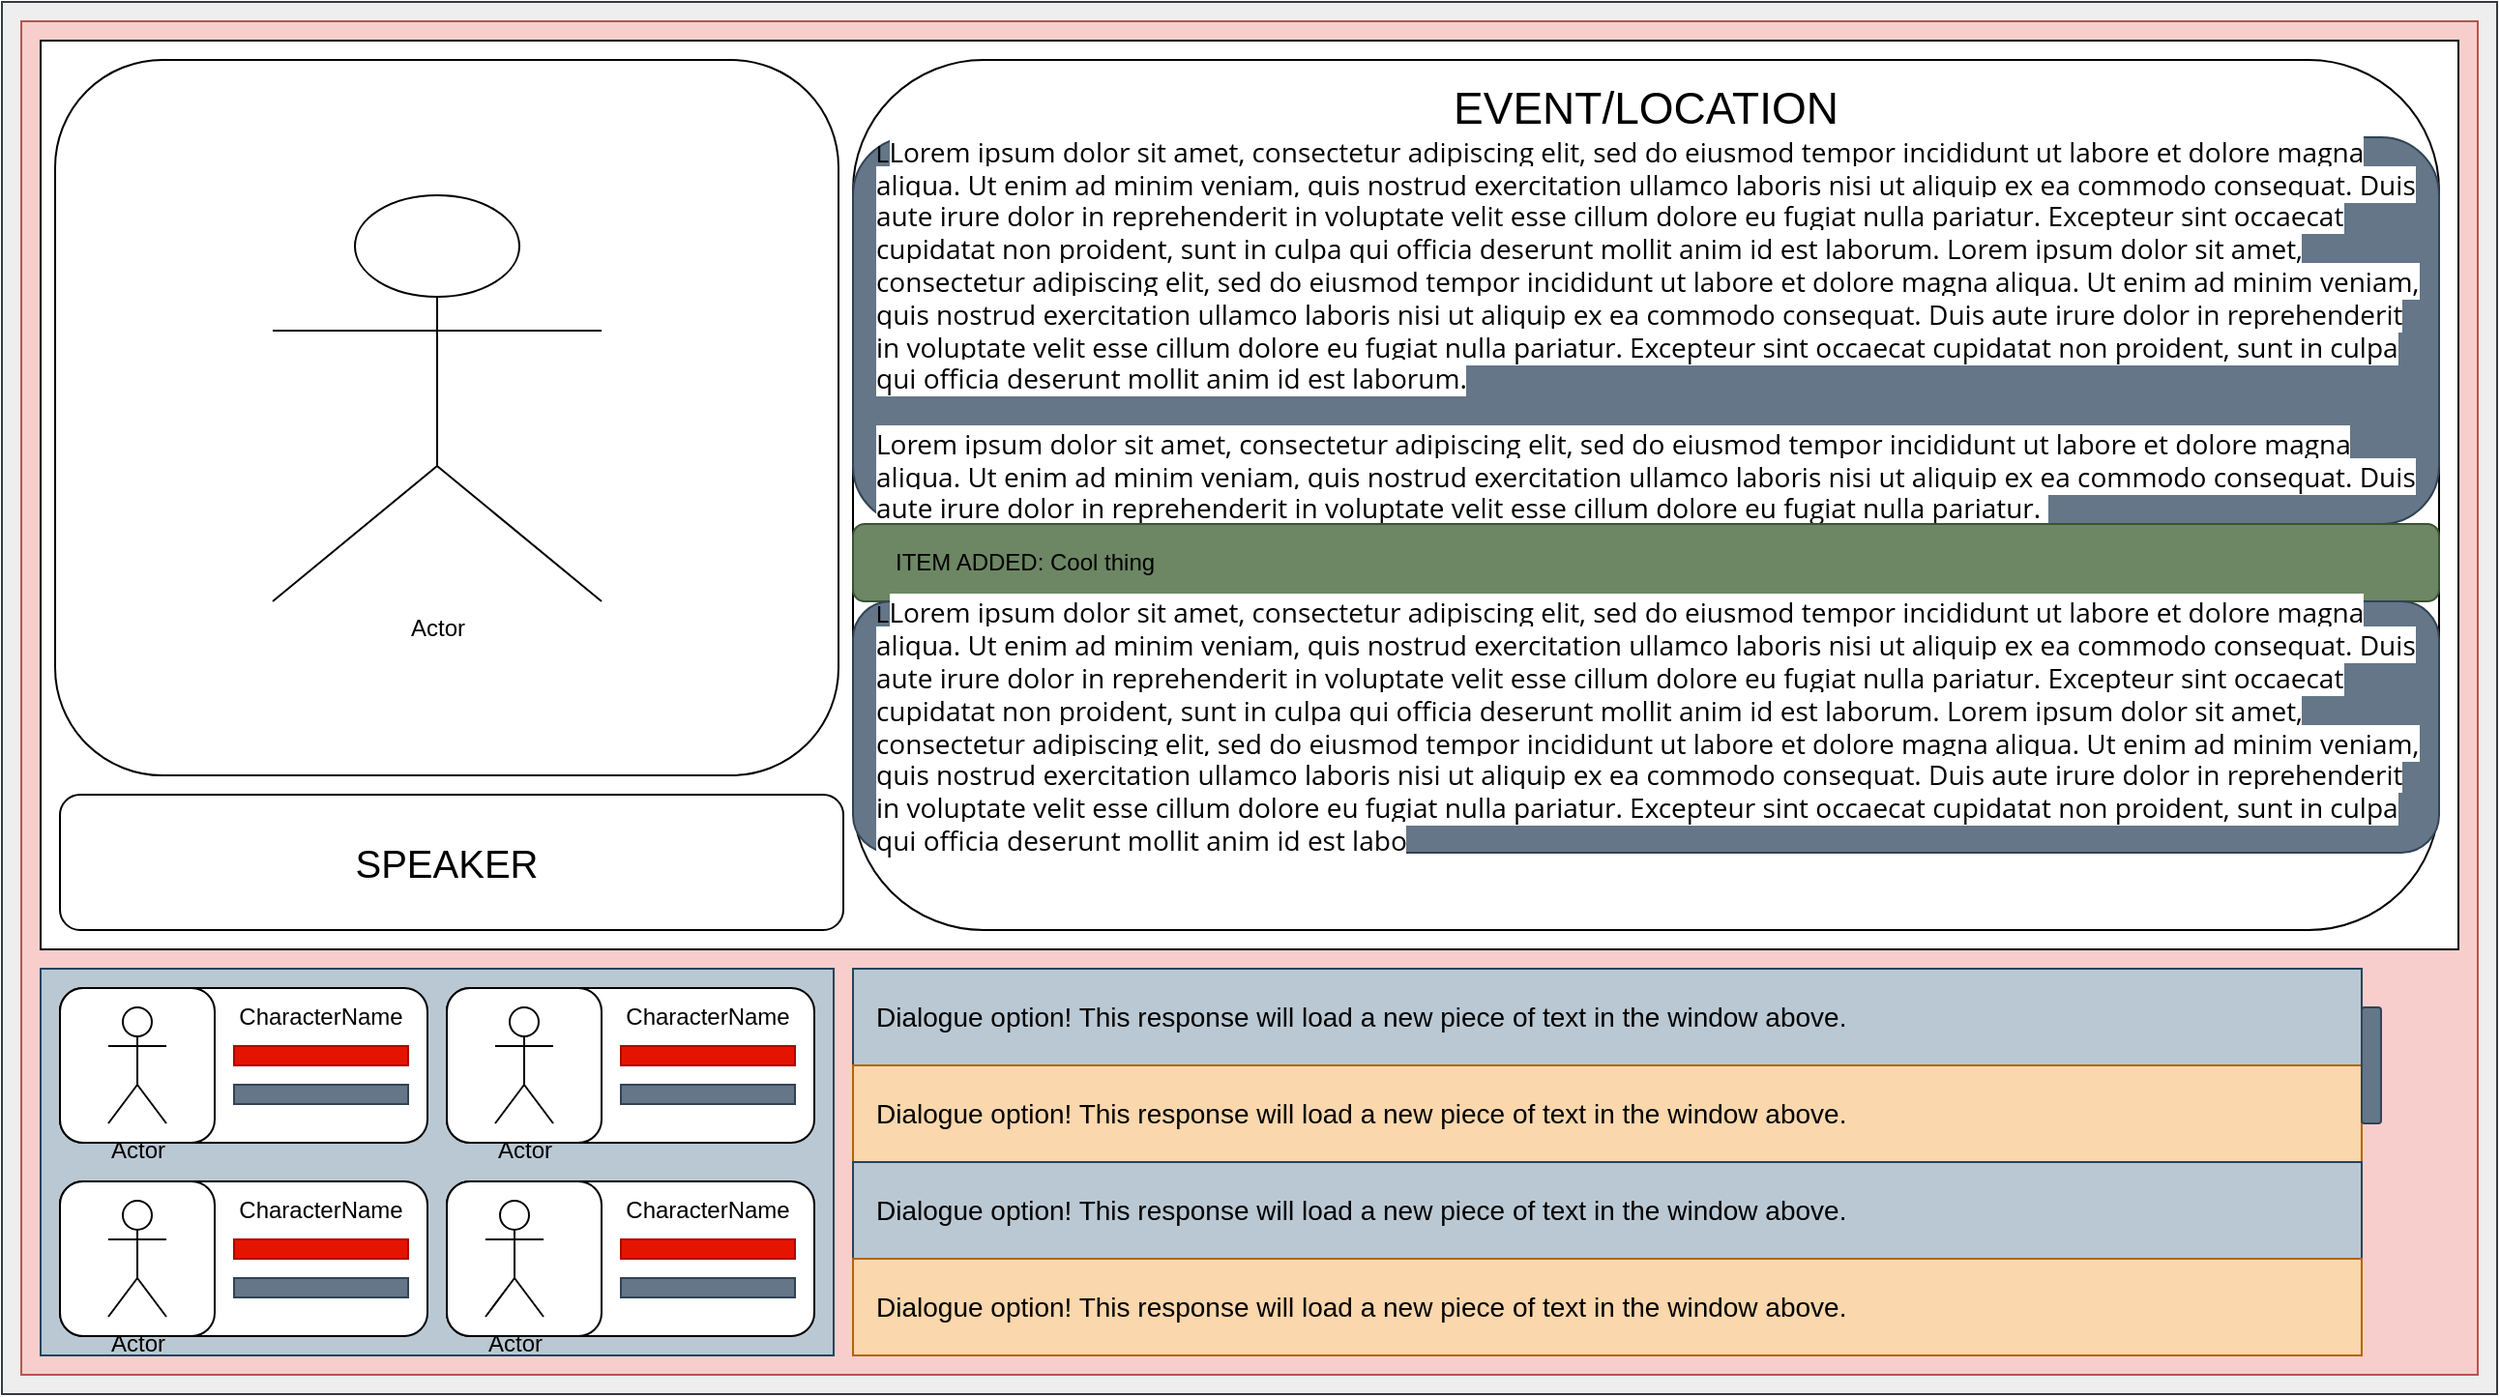 <mxfile version="13.7.5" type="device" pages="2"><diagram id="-HJQC4pjKJejXbdpEQWs" name="Dialogue"><mxGraphModel dx="2272" dy="762" grid="1" gridSize="10" guides="1" tooltips="1" connect="1" arrows="1" fold="1" page="1" pageScale="1" pageWidth="850" pageHeight="1100" math="0" shadow="0"><root><mxCell id="0"/><mxCell id="1" parent="0"/><mxCell id="MiI8MgliUCJXL-XyC6II-1" value="" style="rounded=0;whiteSpace=wrap;html=1;fillColor=#eeeeee;strokeColor=#36393d;" parent="1" vertex="1"><mxGeometry x="-450" y="40" width="1290" height="720" as="geometry"/></mxCell><mxCell id="MiI8MgliUCJXL-XyC6II-2" value="" style="rounded=0;whiteSpace=wrap;html=1;fillColor=#f8cecc;strokeColor=#b85450;" parent="1" vertex="1"><mxGeometry x="-440" y="50" width="1270" height="700" as="geometry"/></mxCell><mxCell id="MiI8MgliUCJXL-XyC6II-3" value="" style="rounded=0;whiteSpace=wrap;html=1;" parent="1" vertex="1"><mxGeometry x="-430" y="60" width="1250" height="470" as="geometry"/></mxCell><mxCell id="0Xpod9rAI3g6jwQXUx-N-4" value="" style="rounded=0;whiteSpace=wrap;html=1;fillColor=#bac8d3;strokeColor=#23445d;" parent="1" vertex="1"><mxGeometry x="-430" y="540" width="410" height="200" as="geometry"/></mxCell><mxCell id="0Xpod9rAI3g6jwQXUx-N-5" value="" style="rounded=1;whiteSpace=wrap;html=1;" parent="1" vertex="1"><mxGeometry x="-420" y="550" width="190" height="80" as="geometry"/></mxCell><mxCell id="0Xpod9rAI3g6jwQXUx-N-7" value="" style="rounded=1;whiteSpace=wrap;html=1;" parent="1" vertex="1"><mxGeometry x="-420" y="650" width="190" height="80" as="geometry"/></mxCell><mxCell id="0Xpod9rAI3g6jwQXUx-N-8" value="" style="rounded=1;whiteSpace=wrap;html=1;" parent="1" vertex="1"><mxGeometry x="-220" y="650" width="190" height="80" as="geometry"/></mxCell><mxCell id="0Xpod9rAI3g6jwQXUx-N-9" value="" style="rounded=1;whiteSpace=wrap;html=1;" parent="1" vertex="1"><mxGeometry x="-220" y="550" width="190" height="80" as="geometry"/></mxCell><mxCell id="0Xpod9rAI3g6jwQXUx-N-11" value="" style="rounded=0;whiteSpace=wrap;html=1;fillColor=#bac8d3;strokeColor=#23445d;" parent="1" vertex="1"><mxGeometry x="-10" y="540" width="780" height="50" as="geometry"/></mxCell><mxCell id="0Xpod9rAI3g6jwQXUx-N-12" value="" style="rounded=0;whiteSpace=wrap;html=1;fillColor=#fad7ac;strokeColor=#b46504;" parent="1" vertex="1"><mxGeometry x="-10" y="590" width="780" height="50" as="geometry"/></mxCell><mxCell id="0Xpod9rAI3g6jwQXUx-N-13" value="" style="rounded=0;whiteSpace=wrap;html=1;fillColor=#bac8d3;strokeColor=#23445d;" parent="1" vertex="1"><mxGeometry x="-10" y="640" width="780" height="50" as="geometry"/></mxCell><mxCell id="0Xpod9rAI3g6jwQXUx-N-14" value="" style="rounded=0;whiteSpace=wrap;html=1;fillColor=#fad7ac;strokeColor=#b46504;" parent="1" vertex="1"><mxGeometry x="-10" y="690" width="780" height="50" as="geometry"/></mxCell><mxCell id="0Xpod9rAI3g6jwQXUx-N-15" value="&lt;font style=&quot;font-size: 14px&quot;&gt;Dialogue option! This response will load a new piece of text in the window above.&lt;/font&gt;" style="text;html=1;strokeColor=none;fillColor=none;align=left;verticalAlign=middle;whiteSpace=wrap;rounded=0;" parent="1" vertex="1"><mxGeometry y="550" width="750" height="30" as="geometry"/></mxCell><mxCell id="0Xpod9rAI3g6jwQXUx-N-16" value="&lt;font style=&quot;font-size: 14px&quot;&gt;Dialogue option! This response will load a new piece of text in the window above.&lt;/font&gt;" style="text;html=1;strokeColor=none;fillColor=none;align=left;verticalAlign=middle;whiteSpace=wrap;rounded=0;" parent="1" vertex="1"><mxGeometry y="600" width="750" height="30" as="geometry"/></mxCell><mxCell id="0Xpod9rAI3g6jwQXUx-N-17" value="&lt;font style=&quot;font-size: 14px&quot;&gt;Dialogue option! This response will load a new piece of text in the window above.&lt;/font&gt;" style="text;html=1;strokeColor=none;fillColor=none;align=left;verticalAlign=middle;whiteSpace=wrap;rounded=0;" parent="1" vertex="1"><mxGeometry y="650" width="750" height="30" as="geometry"/></mxCell><mxCell id="0Xpod9rAI3g6jwQXUx-N-18" value="&lt;font style=&quot;font-size: 14px&quot;&gt;Dialogue option! This response will load a new piece of text in the window above.&lt;/font&gt;" style="text;html=1;strokeColor=none;fillColor=none;align=left;verticalAlign=middle;whiteSpace=wrap;rounded=0;" parent="1" vertex="1"><mxGeometry y="700" width="750" height="30" as="geometry"/></mxCell><mxCell id="0Xpod9rAI3g6jwQXUx-N-21" value="" style="rounded=1;whiteSpace=wrap;html=1;fillColor=#647687;strokeColor=#314354;fontColor=#ffffff;" parent="1" vertex="1"><mxGeometry x="770" y="560" width="10" height="60" as="geometry"/></mxCell><mxCell id="0Xpod9rAI3g6jwQXUx-N-22" value="" style="rounded=1;whiteSpace=wrap;html=1;glass=0;" parent="1" vertex="1"><mxGeometry x="-10" y="70" width="820" height="450" as="geometry"/></mxCell><mxCell id="0Xpod9rAI3g6jwQXUx-N-24" value="&lt;font style=&quot;font-size: 23px&quot;&gt;EVENT/LOCATION&lt;/font&gt;" style="text;html=1;strokeColor=none;fillColor=none;align=center;verticalAlign=middle;whiteSpace=wrap;rounded=0;glass=0;" parent="1" vertex="1"><mxGeometry x="240" y="80" width="320" height="30" as="geometry"/></mxCell><mxCell id="0Xpod9rAI3g6jwQXUx-N-26" value="" style="rounded=1;whiteSpace=wrap;html=1;glass=0;fillColor=#647687;strokeColor=#314354;fontColor=#ffffff;" parent="1" vertex="1"><mxGeometry x="-10" y="110" width="820" height="200" as="geometry"/></mxCell><mxCell id="0Xpod9rAI3g6jwQXUx-N-27" value="L&lt;span style=&quot;font-family: &amp;#34;open sans&amp;#34; , &amp;#34;arial&amp;#34; , sans-serif ; font-size: 14px ; text-align: justify ; background-color: rgb(255 , 255 , 255)&quot;&gt;Lorem ipsum dolor sit amet, consectetur adipiscing elit, sed do eiusmod tempor incididunt ut labore et dolore magna aliqua. Ut enim ad minim veniam, quis nostrud exercitation ullamco laboris nisi ut aliquip ex ea commodo consequat. Duis aute irure dolor in reprehenderit in voluptate velit esse cillum dolore eu fugiat nulla pariatur. Excepteur sint occaecat cupidatat non proident, sunt in culpa qui officia deserunt mollit anim id est laborum.&amp;nbsp;&lt;/span&gt;&lt;span style=&quot;font-family: &amp;#34;open sans&amp;#34; , &amp;#34;arial&amp;#34; , sans-serif ; font-size: 14px ; text-align: justify ; background-color: rgb(255 , 255 , 255)&quot;&gt;Lorem ipsum dolor sit amet, consectetur adipiscing elit, sed do eiusmod tempor incididunt ut labore et dolore magna aliqua. Ut enim ad minim veniam, quis nostrud exercitation ullamco laboris nisi ut aliquip ex ea commodo consequat. Duis aute irure dolor in reprehenderit in voluptate velit esse cillum dolore eu fugiat nulla pariatur. Excepteur sint occaecat cupidatat non proident, sunt in culpa qui officia deserunt mollit anim id est laborum.&lt;br&gt;&lt;br&gt;&lt;/span&gt;&lt;span style=&quot;font-family: &amp;#34;open sans&amp;#34; , &amp;#34;arial&amp;#34; , sans-serif ; font-size: 14px ; text-align: justify ; background-color: rgb(255 , 255 , 255)&quot;&gt;Lorem ipsum dolor sit amet, consectetur adipiscing elit, sed do eiusmod tempor incididunt ut labore et dolore magna aliqua. Ut enim ad minim veniam, quis nostrud exercitation ullamco laboris nisi ut aliquip ex ea commodo consequat. Duis aute irure dolor in reprehenderit in voluptate velit esse cillum dolore eu fugiat nulla pariatur.&amp;nbsp;&lt;/span&gt;&lt;span style=&quot;font-family: &amp;#34;open sans&amp;#34; , &amp;#34;arial&amp;#34; , sans-serif ; font-size: 14px ; text-align: justify ; background-color: rgb(255 , 255 , 255)&quot;&gt;&lt;br&gt;&lt;/span&gt;" style="text;html=1;strokeColor=none;fillColor=none;align=left;verticalAlign=middle;whiteSpace=wrap;rounded=0;glass=0;" parent="1" vertex="1"><mxGeometry y="120" width="800" height="180" as="geometry"/></mxCell><mxCell id="0Xpod9rAI3g6jwQXUx-N-28" value="" style="rounded=1;whiteSpace=wrap;html=1;glass=0;fillColor=#6d8764;strokeColor=#3A5431;fontColor=#ffffff;" parent="1" vertex="1"><mxGeometry x="-10" y="310" width="820" height="40" as="geometry"/></mxCell><mxCell id="0Xpod9rAI3g6jwQXUx-N-29" value="" style="rounded=1;whiteSpace=wrap;html=1;glass=0;fillColor=#647687;strokeColor=#314354;fontColor=#ffffff;" parent="1" vertex="1"><mxGeometry x="-10" y="350" width="820" height="130" as="geometry"/></mxCell><mxCell id="0Xpod9rAI3g6jwQXUx-N-30" value="L&lt;span style=&quot;font-family: &amp;#34;open sans&amp;#34; , &amp;#34;arial&amp;#34; , sans-serif ; font-size: 14px ; text-align: justify ; background-color: rgb(255 , 255 , 255)&quot;&gt;Lorem ipsum dolor sit amet, consectetur adipiscing elit, sed do eiusmod tempor incididunt ut labore et dolore magna aliqua. Ut enim ad minim veniam, quis nostrud exercitation ullamco laboris nisi ut aliquip ex ea commodo consequat. Duis aute irure dolor in reprehenderit in voluptate velit esse cillum dolore eu fugiat nulla pariatur. Excepteur sint occaecat cupidatat non proident, sunt in culpa qui officia deserunt mollit anim id est laborum.&amp;nbsp;&lt;/span&gt;&lt;span style=&quot;font-family: &amp;#34;open sans&amp;#34; , &amp;#34;arial&amp;#34; , sans-serif ; font-size: 14px ; text-align: justify ; background-color: rgb(255 , 255 , 255)&quot;&gt;Lorem ipsum dolor sit amet, consectetur adipiscing elit, sed do eiusmod tempor incididunt ut labore et dolore magna aliqua. Ut enim ad minim veniam, quis nostrud exercitation ullamco laboris nisi ut aliquip ex ea commodo consequat. Duis aute irure dolor in reprehenderit in voluptate velit esse cillum dolore eu fugiat nulla pariatur. Excepteur sint occaecat cupidatat non proident, sunt in culpa qui officia deserunt mollit anim id est labo&lt;/span&gt;&lt;span style=&quot;font-family: &amp;#34;open sans&amp;#34; , &amp;#34;arial&amp;#34; , sans-serif ; font-size: 14px ; text-align: justify ; background-color: rgb(255 , 255 , 255)&quot;&gt;&lt;br&gt;&lt;/span&gt;" style="text;html=1;strokeColor=none;fillColor=none;align=left;verticalAlign=middle;whiteSpace=wrap;rounded=0;glass=0;" parent="1" vertex="1"><mxGeometry y="325" width="800" height="180" as="geometry"/></mxCell><mxCell id="0Xpod9rAI3g6jwQXUx-N-31" value="ITEM ADDED: Cool thing" style="text;html=1;strokeColor=none;fillColor=none;align=left;verticalAlign=middle;whiteSpace=wrap;rounded=0;glass=0;" parent="1" vertex="1"><mxGeometry x="10" y="315" width="780" height="30" as="geometry"/></mxCell><mxCell id="0Xpod9rAI3g6jwQXUx-N-32" value="" style="rounded=1;whiteSpace=wrap;html=1;glass=0;" parent="1" vertex="1"><mxGeometry x="-422.5" y="70" width="405" height="370" as="geometry"/></mxCell><mxCell id="0Xpod9rAI3g6jwQXUx-N-33" value="" style="rounded=1;whiteSpace=wrap;html=1;glass=0;" parent="1" vertex="1"><mxGeometry x="-420" y="450" width="405" height="70" as="geometry"/></mxCell><mxCell id="0Xpod9rAI3g6jwQXUx-N-34" value="&lt;font style=&quot;font-size: 20px&quot;&gt;SPEAKER&lt;/font&gt;" style="text;html=1;strokeColor=none;fillColor=none;align=center;verticalAlign=middle;whiteSpace=wrap;rounded=0;glass=0;" parent="1" vertex="1"><mxGeometry x="-410" y="460" width="380" height="50" as="geometry"/></mxCell><mxCell id="0Xpod9rAI3g6jwQXUx-N-35" value="Actor" style="shape=umlActor;verticalLabelPosition=bottom;verticalAlign=top;html=1;outlineConnect=0;rounded=1;glass=0;" parent="1" vertex="1"><mxGeometry x="-310" y="140" width="170" height="210" as="geometry"/></mxCell><mxCell id="0Xpod9rAI3g6jwQXUx-N-36" value="" style="rounded=1;whiteSpace=wrap;html=1;glass=0;" parent="1" vertex="1"><mxGeometry x="-420" y="550" width="80" height="80" as="geometry"/></mxCell><mxCell id="0Xpod9rAI3g6jwQXUx-N-37" value="" style="rounded=1;whiteSpace=wrap;html=1;glass=0;" parent="1" vertex="1"><mxGeometry x="-220" y="550" width="80" height="80" as="geometry"/></mxCell><mxCell id="0Xpod9rAI3g6jwQXUx-N-38" value="" style="rounded=1;whiteSpace=wrap;html=1;glass=0;" parent="1" vertex="1"><mxGeometry x="-220" y="650" width="80" height="80" as="geometry"/></mxCell><mxCell id="0Xpod9rAI3g6jwQXUx-N-39" value="" style="rounded=1;whiteSpace=wrap;html=1;glass=0;" parent="1" vertex="1"><mxGeometry x="-420" y="650" width="80" height="80" as="geometry"/></mxCell><mxCell id="0Xpod9rAI3g6jwQXUx-N-40" value="" style="rounded=0;whiteSpace=wrap;html=1;glass=0;fillColor=#e51400;strokeColor=#B20000;fontColor=#ffffff;" parent="1" vertex="1"><mxGeometry x="-330" y="580" width="90" height="10" as="geometry"/></mxCell><mxCell id="0Xpod9rAI3g6jwQXUx-N-41" value="" style="rounded=0;whiteSpace=wrap;html=1;glass=0;fillColor=#e51400;strokeColor=#B20000;fontColor=#ffffff;" parent="1" vertex="1"><mxGeometry x="-130" y="580" width="90" height="10" as="geometry"/></mxCell><mxCell id="0Xpod9rAI3g6jwQXUx-N-42" value="" style="rounded=0;whiteSpace=wrap;html=1;glass=0;fillColor=#e51400;strokeColor=#B20000;fontColor=#ffffff;" parent="1" vertex="1"><mxGeometry x="-130" y="680" width="90" height="10" as="geometry"/></mxCell><mxCell id="0Xpod9rAI3g6jwQXUx-N-43" value="" style="rounded=0;whiteSpace=wrap;html=1;glass=0;fillColor=#e51400;strokeColor=#B20000;fontColor=#ffffff;" parent="1" vertex="1"><mxGeometry x="-330" y="680" width="90" height="10" as="geometry"/></mxCell><mxCell id="0Xpod9rAI3g6jwQXUx-N-44" value="" style="rounded=0;whiteSpace=wrap;html=1;glass=0;fillColor=#647687;strokeColor=#314354;fontColor=#ffffff;" parent="1" vertex="1"><mxGeometry x="-330" y="700" width="90" height="10" as="geometry"/></mxCell><mxCell id="0Xpod9rAI3g6jwQXUx-N-45" value="" style="rounded=0;whiteSpace=wrap;html=1;glass=0;fillColor=#647687;strokeColor=#314354;fontColor=#ffffff;" parent="1" vertex="1"><mxGeometry x="-330" y="600" width="90" height="10" as="geometry"/></mxCell><mxCell id="0Xpod9rAI3g6jwQXUx-N-46" value="" style="rounded=0;whiteSpace=wrap;html=1;glass=0;fillColor=#647687;strokeColor=#314354;fontColor=#ffffff;" parent="1" vertex="1"><mxGeometry x="-130" y="600" width="90" height="10" as="geometry"/></mxCell><mxCell id="0Xpod9rAI3g6jwQXUx-N-47" value="" style="rounded=0;whiteSpace=wrap;html=1;glass=0;fillColor=#647687;strokeColor=#314354;fontColor=#ffffff;" parent="1" vertex="1"><mxGeometry x="-130" y="700" width="90" height="10" as="geometry"/></mxCell><mxCell id="0Xpod9rAI3g6jwQXUx-N-48" value="Actor" style="shape=umlActor;verticalLabelPosition=bottom;verticalAlign=top;html=1;outlineConnect=0;rounded=1;glass=0;" parent="1" vertex="1"><mxGeometry x="-395" y="560" width="30" height="60" as="geometry"/></mxCell><mxCell id="0Xpod9rAI3g6jwQXUx-N-49" value="Actor" style="shape=umlActor;verticalLabelPosition=bottom;verticalAlign=top;html=1;outlineConnect=0;rounded=1;glass=0;" parent="1" vertex="1"><mxGeometry x="-195" y="560" width="30" height="60" as="geometry"/></mxCell><mxCell id="0Xpod9rAI3g6jwQXUx-N-50" value="Actor" style="shape=umlActor;verticalLabelPosition=bottom;verticalAlign=top;html=1;outlineConnect=0;rounded=1;glass=0;" parent="1" vertex="1"><mxGeometry x="-200" y="660" width="30" height="60" as="geometry"/></mxCell><mxCell id="0Xpod9rAI3g6jwQXUx-N-51" value="Actor" style="shape=umlActor;verticalLabelPosition=bottom;verticalAlign=top;html=1;outlineConnect=0;rounded=1;glass=0;" parent="1" vertex="1"><mxGeometry x="-395" y="660" width="30" height="60" as="geometry"/></mxCell><mxCell id="0Xpod9rAI3g6jwQXUx-N-52" value="CharacterName" style="text;html=1;strokeColor=none;fillColor=none;align=center;verticalAlign=middle;whiteSpace=wrap;rounded=0;glass=0;" parent="1" vertex="1"><mxGeometry x="-305" y="555" width="40" height="20" as="geometry"/></mxCell><mxCell id="0Xpod9rAI3g6jwQXUx-N-53" value="CharacterName" style="text;html=1;strokeColor=none;fillColor=none;align=center;verticalAlign=middle;whiteSpace=wrap;rounded=0;glass=0;" parent="1" vertex="1"><mxGeometry x="-105" y="555" width="40" height="20" as="geometry"/></mxCell><mxCell id="0Xpod9rAI3g6jwQXUx-N-54" value="CharacterName" style="text;html=1;strokeColor=none;fillColor=none;align=center;verticalAlign=middle;whiteSpace=wrap;rounded=0;glass=0;" parent="1" vertex="1"><mxGeometry x="-105" y="655" width="40" height="20" as="geometry"/></mxCell><mxCell id="0Xpod9rAI3g6jwQXUx-N-55" value="CharacterName" style="text;html=1;strokeColor=none;fillColor=none;align=center;verticalAlign=middle;whiteSpace=wrap;rounded=0;glass=0;" parent="1" vertex="1"><mxGeometry x="-305" y="655" width="40" height="20" as="geometry"/></mxCell></root></mxGraphModel></diagram><diagram name="Encounters" id="F-0R-7_uJqwyMuCqvtVz"><mxGraphModel dx="2523" dy="896" grid="1" gridSize="10" guides="1" tooltips="1" connect="1" arrows="1" fold="1" page="1" pageScale="1" pageWidth="850" pageHeight="1100" math="0" shadow="0"><root><mxCell id="-_jjdZI5aHf7arzZkGRW-0"/><mxCell id="-_jjdZI5aHf7arzZkGRW-1" parent="-_jjdZI5aHf7arzZkGRW-0"/><mxCell id="-_jjdZI5aHf7arzZkGRW-2" value="" style="rounded=0;whiteSpace=wrap;html=1;fillColor=#eeeeee;strokeColor=#36393d;" vertex="1" parent="-_jjdZI5aHf7arzZkGRW-1"><mxGeometry x="-450" y="40" width="1290" height="720" as="geometry"/></mxCell><mxCell id="-_jjdZI5aHf7arzZkGRW-3" value="" style="rounded=0;whiteSpace=wrap;html=1;fillColor=#f8cecc;strokeColor=#b85450;" vertex="1" parent="-_jjdZI5aHf7arzZkGRW-1"><mxGeometry x="-440" y="50" width="1270" height="700" as="geometry"/></mxCell><mxCell id="-_jjdZI5aHf7arzZkGRW-4" value="" style="rounded=0;whiteSpace=wrap;html=1;" vertex="1" parent="-_jjdZI5aHf7arzZkGRW-1"><mxGeometry x="-430" y="60" width="1250" height="470" as="geometry"/></mxCell><mxCell id="-_jjdZI5aHf7arzZkGRW-5" value="" style="rounded=0;whiteSpace=wrap;html=1;fillColor=#bac8d3;strokeColor=#23445d;" vertex="1" parent="-_jjdZI5aHf7arzZkGRW-1"><mxGeometry x="-430" y="540" width="410" height="200" as="geometry"/></mxCell><mxCell id="-_jjdZI5aHf7arzZkGRW-6" value="" style="rounded=1;whiteSpace=wrap;html=1;" vertex="1" parent="-_jjdZI5aHf7arzZkGRW-1"><mxGeometry x="-420" y="550" width="190" height="80" as="geometry"/></mxCell><mxCell id="-_jjdZI5aHf7arzZkGRW-7" value="" style="rounded=1;whiteSpace=wrap;html=1;" vertex="1" parent="-_jjdZI5aHf7arzZkGRW-1"><mxGeometry x="-420" y="650" width="190" height="80" as="geometry"/></mxCell><mxCell id="-_jjdZI5aHf7arzZkGRW-8" value="" style="rounded=1;whiteSpace=wrap;html=1;" vertex="1" parent="-_jjdZI5aHf7arzZkGRW-1"><mxGeometry x="-220" y="650" width="190" height="80" as="geometry"/></mxCell><mxCell id="-_jjdZI5aHf7arzZkGRW-9" value="" style="rounded=1;whiteSpace=wrap;html=1;" vertex="1" parent="-_jjdZI5aHf7arzZkGRW-1"><mxGeometry x="-220" y="550" width="190" height="80" as="geometry"/></mxCell><mxCell id="-_jjdZI5aHf7arzZkGRW-10" value="" style="rounded=0;whiteSpace=wrap;html=1;fillColor=#bac8d3;strokeColor=#23445d;" vertex="1" parent="-_jjdZI5aHf7arzZkGRW-1"><mxGeometry x="-10" y="540" width="410" height="50" as="geometry"/></mxCell><mxCell id="-_jjdZI5aHf7arzZkGRW-11" value="" style="rounded=0;whiteSpace=wrap;html=1;fillColor=#fad7ac;strokeColor=#b46504;" vertex="1" parent="-_jjdZI5aHf7arzZkGRW-1"><mxGeometry x="-10" y="590" width="410" height="50" as="geometry"/></mxCell><mxCell id="-_jjdZI5aHf7arzZkGRW-12" value="" style="rounded=0;whiteSpace=wrap;html=1;fillColor=#bac8d3;strokeColor=#23445d;" vertex="1" parent="-_jjdZI5aHf7arzZkGRW-1"><mxGeometry x="-10" y="640" width="410" height="50" as="geometry"/></mxCell><mxCell id="-_jjdZI5aHf7arzZkGRW-13" value="" style="rounded=0;whiteSpace=wrap;html=1;fillColor=#fad7ac;strokeColor=#b46504;" vertex="1" parent="-_jjdZI5aHf7arzZkGRW-1"><mxGeometry x="-10" y="690" width="410" height="50" as="geometry"/></mxCell><mxCell id="-_jjdZI5aHf7arzZkGRW-19" value="" style="rounded=1;whiteSpace=wrap;html=1;glass=0;" vertex="1" parent="-_jjdZI5aHf7arzZkGRW-1"><mxGeometry x="-420" y="70" width="1230" height="450" as="geometry"/></mxCell><mxCell id="-_jjdZI5aHf7arzZkGRW-20" value="&lt;font style=&quot;font-size: 23px&quot;&gt;EVENT/LOCATION&lt;/font&gt;" style="text;html=1;strokeColor=none;fillColor=none;align=center;verticalAlign=middle;whiteSpace=wrap;rounded=0;glass=0;" vertex="1" parent="-_jjdZI5aHf7arzZkGRW-1"><mxGeometry x="30" y="80" width="320" height="30" as="geometry"/></mxCell><mxCell id="-_jjdZI5aHf7arzZkGRW-31" value="" style="rounded=1;whiteSpace=wrap;html=1;glass=0;" vertex="1" parent="-_jjdZI5aHf7arzZkGRW-1"><mxGeometry x="-420" y="550" width="80" height="80" as="geometry"/></mxCell><mxCell id="-_jjdZI5aHf7arzZkGRW-32" value="" style="rounded=1;whiteSpace=wrap;html=1;glass=0;" vertex="1" parent="-_jjdZI5aHf7arzZkGRW-1"><mxGeometry x="-220" y="550" width="80" height="80" as="geometry"/></mxCell><mxCell id="-_jjdZI5aHf7arzZkGRW-33" value="" style="rounded=1;whiteSpace=wrap;html=1;glass=0;" vertex="1" parent="-_jjdZI5aHf7arzZkGRW-1"><mxGeometry x="-220" y="650" width="80" height="80" as="geometry"/></mxCell><mxCell id="-_jjdZI5aHf7arzZkGRW-34" value="" style="rounded=1;whiteSpace=wrap;html=1;glass=0;" vertex="1" parent="-_jjdZI5aHf7arzZkGRW-1"><mxGeometry x="-420" y="650" width="80" height="80" as="geometry"/></mxCell><mxCell id="-_jjdZI5aHf7arzZkGRW-35" value="" style="rounded=0;whiteSpace=wrap;html=1;glass=0;fillColor=#e51400;strokeColor=#B20000;fontColor=#ffffff;" vertex="1" parent="-_jjdZI5aHf7arzZkGRW-1"><mxGeometry x="-330" y="580" width="90" height="10" as="geometry"/></mxCell><mxCell id="-_jjdZI5aHf7arzZkGRW-36" value="" style="rounded=0;whiteSpace=wrap;html=1;glass=0;fillColor=#e51400;strokeColor=#B20000;fontColor=#ffffff;" vertex="1" parent="-_jjdZI5aHf7arzZkGRW-1"><mxGeometry x="-130" y="580" width="90" height="10" as="geometry"/></mxCell><mxCell id="-_jjdZI5aHf7arzZkGRW-37" value="" style="rounded=0;whiteSpace=wrap;html=1;glass=0;fillColor=#e51400;strokeColor=#B20000;fontColor=#ffffff;" vertex="1" parent="-_jjdZI5aHf7arzZkGRW-1"><mxGeometry x="-130" y="680" width="90" height="10" as="geometry"/></mxCell><mxCell id="-_jjdZI5aHf7arzZkGRW-38" value="" style="rounded=0;whiteSpace=wrap;html=1;glass=0;fillColor=#e51400;strokeColor=#B20000;fontColor=#ffffff;" vertex="1" parent="-_jjdZI5aHf7arzZkGRW-1"><mxGeometry x="-330" y="680" width="90" height="10" as="geometry"/></mxCell><mxCell id="-_jjdZI5aHf7arzZkGRW-39" value="" style="rounded=0;whiteSpace=wrap;html=1;glass=0;fillColor=#647687;strokeColor=#314354;fontColor=#ffffff;" vertex="1" parent="-_jjdZI5aHf7arzZkGRW-1"><mxGeometry x="-330" y="700" width="90" height="10" as="geometry"/></mxCell><mxCell id="-_jjdZI5aHf7arzZkGRW-40" value="" style="rounded=0;whiteSpace=wrap;html=1;glass=0;fillColor=#647687;strokeColor=#314354;fontColor=#ffffff;" vertex="1" parent="-_jjdZI5aHf7arzZkGRW-1"><mxGeometry x="-330" y="600" width="90" height="10" as="geometry"/></mxCell><mxCell id="-_jjdZI5aHf7arzZkGRW-41" value="" style="rounded=0;whiteSpace=wrap;html=1;glass=0;fillColor=#647687;strokeColor=#314354;fontColor=#ffffff;" vertex="1" parent="-_jjdZI5aHf7arzZkGRW-1"><mxGeometry x="-130" y="600" width="90" height="10" as="geometry"/></mxCell><mxCell id="-_jjdZI5aHf7arzZkGRW-42" value="" style="rounded=0;whiteSpace=wrap;html=1;glass=0;fillColor=#647687;strokeColor=#314354;fontColor=#ffffff;" vertex="1" parent="-_jjdZI5aHf7arzZkGRW-1"><mxGeometry x="-130" y="700" width="90" height="10" as="geometry"/></mxCell><mxCell id="-_jjdZI5aHf7arzZkGRW-43" value="Actor" style="shape=umlActor;verticalLabelPosition=bottom;verticalAlign=top;html=1;outlineConnect=0;rounded=1;glass=0;fillColor=#d5e8d4;strokeColor=#82b366;" vertex="1" parent="-_jjdZI5aHf7arzZkGRW-1"><mxGeometry x="-395" y="560" width="30" height="60" as="geometry"/></mxCell><mxCell id="-_jjdZI5aHf7arzZkGRW-44" value="Actor" style="shape=umlActor;verticalLabelPosition=bottom;verticalAlign=top;html=1;outlineConnect=0;rounded=1;glass=0;fillColor=#e1d5e7;strokeColor=#9673a6;" vertex="1" parent="-_jjdZI5aHf7arzZkGRW-1"><mxGeometry x="-195" y="560" width="30" height="60" as="geometry"/></mxCell><mxCell id="-_jjdZI5aHf7arzZkGRW-45" value="Actor" style="shape=umlActor;verticalLabelPosition=bottom;verticalAlign=top;html=1;outlineConnect=0;rounded=1;glass=0;fillColor=#ffe6cc;strokeColor=#d79b00;" vertex="1" parent="-_jjdZI5aHf7arzZkGRW-1"><mxGeometry x="-200" y="660" width="30" height="60" as="geometry"/></mxCell><mxCell id="-_jjdZI5aHf7arzZkGRW-46" value="Actor" style="shape=umlActor;verticalLabelPosition=bottom;verticalAlign=top;html=1;outlineConnect=0;rounded=1;glass=0;fillColor=#dae8fc;strokeColor=#6c8ebf;" vertex="1" parent="-_jjdZI5aHf7arzZkGRW-1"><mxGeometry x="-395" y="660" width="30" height="60" as="geometry"/></mxCell><mxCell id="-_jjdZI5aHf7arzZkGRW-47" value="Character01" style="text;html=1;strokeColor=none;fillColor=none;align=center;verticalAlign=middle;whiteSpace=wrap;rounded=0;glass=0;" vertex="1" parent="-_jjdZI5aHf7arzZkGRW-1"><mxGeometry x="-305" y="555" width="40" height="20" as="geometry"/></mxCell><mxCell id="-_jjdZI5aHf7arzZkGRW-48" value="Character02" style="text;html=1;strokeColor=none;fillColor=none;align=center;verticalAlign=middle;whiteSpace=wrap;rounded=0;glass=0;" vertex="1" parent="-_jjdZI5aHf7arzZkGRW-1"><mxGeometry x="-105" y="555" width="40" height="20" as="geometry"/></mxCell><mxCell id="-_jjdZI5aHf7arzZkGRW-49" value="Character04" style="text;html=1;strokeColor=none;fillColor=none;align=center;verticalAlign=middle;whiteSpace=wrap;rounded=0;glass=0;" vertex="1" parent="-_jjdZI5aHf7arzZkGRW-1"><mxGeometry x="-105" y="655" width="40" height="20" as="geometry"/></mxCell><mxCell id="-_jjdZI5aHf7arzZkGRW-50" value="Character03" style="text;html=1;strokeColor=none;fillColor=none;align=center;verticalAlign=middle;whiteSpace=wrap;rounded=0;glass=0;" vertex="1" parent="-_jjdZI5aHf7arzZkGRW-1"><mxGeometry x="-305" y="655" width="40" height="20" as="geometry"/></mxCell><mxCell id="17JEsIJefoyr4OQzRhNJ-4" value="" style="rounded=0;whiteSpace=wrap;html=1;fillColor=#bac8d3;strokeColor=#23445d;" vertex="1" parent="-_jjdZI5aHf7arzZkGRW-1"><mxGeometry x="410" y="540" width="410" height="200" as="geometry"/></mxCell><mxCell id="17JEsIJefoyr4OQzRhNJ-5" value="&lt;font style=&quot;font-size: 14px&quot;&gt;ACTION/SPELL&lt;/font&gt;" style="text;html=1;strokeColor=none;fillColor=none;align=center;verticalAlign=middle;whiteSpace=wrap;rounded=0;" vertex="1" parent="-_jjdZI5aHf7arzZkGRW-1"><mxGeometry x="-10" y="550" width="410" height="30" as="geometry"/></mxCell><mxCell id="17JEsIJefoyr4OQzRhNJ-6" value="&lt;font style=&quot;font-size: 14px&quot;&gt;ACTION/SPELL&lt;/font&gt;" style="text;html=1;strokeColor=none;fillColor=none;align=center;verticalAlign=middle;whiteSpace=wrap;rounded=0;" vertex="1" parent="-_jjdZI5aHf7arzZkGRW-1"><mxGeometry x="-10" y="600" width="410" height="30" as="geometry"/></mxCell><mxCell id="17JEsIJefoyr4OQzRhNJ-7" value="&lt;font style=&quot;font-size: 14px&quot;&gt;ACTION/SPELL&lt;/font&gt;" style="text;html=1;strokeColor=none;fillColor=none;align=center;verticalAlign=middle;whiteSpace=wrap;rounded=0;" vertex="1" parent="-_jjdZI5aHf7arzZkGRW-1"><mxGeometry x="-15" y="650" width="410" height="30" as="geometry"/></mxCell><mxCell id="17JEsIJefoyr4OQzRhNJ-8" value="&lt;font style=&quot;font-size: 14px&quot;&gt;ACTION/SPELL&lt;/font&gt;" style="text;html=1;strokeColor=none;fillColor=none;align=center;verticalAlign=middle;whiteSpace=wrap;rounded=0;" vertex="1" parent="-_jjdZI5aHf7arzZkGRW-1"><mxGeometry x="-10" y="700" width="410" height="30" as="geometry"/></mxCell><mxCell id="17JEsIJefoyr4OQzRhNJ-9" value="" style="rounded=1;whiteSpace=wrap;html=1;" vertex="1" parent="-_jjdZI5aHf7arzZkGRW-1"><mxGeometry x="420" y="545" width="190" height="80" as="geometry"/></mxCell><mxCell id="PO4RhBk6Nbm7OL0vGQZ5-0" value="Character01" style="shape=umlActor;verticalLabelPosition=bottom;verticalAlign=top;html=1;outlineConnect=0;rounded=1;glass=0;fillColor=#d5e8d4;strokeColor=#82b366;" vertex="1" parent="-_jjdZI5aHf7arzZkGRW-1"><mxGeometry x="-280" y="200" width="50" height="100" as="geometry"/></mxCell><mxCell id="PO4RhBk6Nbm7OL0vGQZ5-1" value="Character02" style="shape=umlActor;verticalLabelPosition=bottom;verticalAlign=top;html=1;outlineConnect=0;rounded=1;glass=0;fillColor=#e1d5e7;strokeColor=#9673a6;" vertex="1" parent="-_jjdZI5aHf7arzZkGRW-1"><mxGeometry x="-180" y="350" width="50" height="100" as="geometry"/></mxCell><mxCell id="PO4RhBk6Nbm7OL0vGQZ5-2" value="Character03" style="shape=umlActor;verticalLabelPosition=bottom;verticalAlign=top;html=1;outlineConnect=0;rounded=1;glass=0;fillColor=#dae8fc;strokeColor=#6c8ebf;" vertex="1" parent="-_jjdZI5aHf7arzZkGRW-1"><mxGeometry x="-190" y="90" width="50" height="100" as="geometry"/></mxCell><mxCell id="PO4RhBk6Nbm7OL0vGQZ5-3" value="Character04" style="shape=umlActor;verticalLabelPosition=bottom;verticalAlign=top;html=1;outlineConnect=0;rounded=1;glass=0;fillColor=#ffe6cc;strokeColor=#d79b00;" vertex="1" parent="-_jjdZI5aHf7arzZkGRW-1"><mxGeometry x="-340" y="340" width="50" height="100" as="geometry"/></mxCell><mxCell id="PO4RhBk6Nbm7OL0vGQZ5-5" value="" style="rounded=0;whiteSpace=wrap;html=1;glass=0;fillColor=#e51400;strokeColor=#B20000;fontColor=#ffffff;" vertex="1" parent="-_jjdZI5aHf7arzZkGRW-1"><mxGeometry x="430" y="580" width="90" height="10" as="geometry"/></mxCell><mxCell id="PO4RhBk6Nbm7OL0vGQZ5-6" value="" style="rounded=0;whiteSpace=wrap;html=1;glass=0;fillColor=#647687;strokeColor=#314354;fontColor=#ffffff;" vertex="1" parent="-_jjdZI5aHf7arzZkGRW-1"><mxGeometry x="430" y="600" width="90" height="10" as="geometry"/></mxCell><mxCell id="PO4RhBk6Nbm7OL0vGQZ5-7" value="Monster01" style="text;html=1;strokeColor=none;fillColor=none;align=center;verticalAlign=middle;whiteSpace=wrap;rounded=0;glass=0;" vertex="1" parent="-_jjdZI5aHf7arzZkGRW-1"><mxGeometry x="450" y="555" width="40" height="20" as="geometry"/></mxCell><mxCell id="PO4RhBk6Nbm7OL0vGQZ5-8" value="" style="rounded=1;whiteSpace=wrap;html=1;glass=0;" vertex="1" parent="-_jjdZI5aHf7arzZkGRW-1"><mxGeometry x="530" y="545" width="80" height="80" as="geometry"/></mxCell><mxCell id="PO4RhBk6Nbm7OL0vGQZ5-9" value="" style="ellipse;whiteSpace=wrap;html=1;fillColor=#e51400;strokeColor=#B20000;fontColor=#ffffff;" vertex="1" parent="-_jjdZI5aHf7arzZkGRW-1"><mxGeometry x="545" y="560" width="50" height="50" as="geometry"/></mxCell><mxCell id="PO4RhBk6Nbm7OL0vGQZ5-10" value="" style="rounded=1;whiteSpace=wrap;html=1;" vertex="1" parent="-_jjdZI5aHf7arzZkGRW-1"><mxGeometry x="620" y="545" width="190" height="80" as="geometry"/></mxCell><mxCell id="PO4RhBk6Nbm7OL0vGQZ5-11" value="" style="rounded=1;whiteSpace=wrap;html=1;glass=0;" vertex="1" parent="-_jjdZI5aHf7arzZkGRW-1"><mxGeometry x="730" y="545" width="80" height="80" as="geometry"/></mxCell><mxCell id="PO4RhBk6Nbm7OL0vGQZ5-12" value="" style="rounded=0;whiteSpace=wrap;html=1;glass=0;fillColor=#e51400;strokeColor=#B20000;fontColor=#ffffff;" vertex="1" parent="-_jjdZI5aHf7arzZkGRW-1"><mxGeometry x="630" y="580" width="90" height="10" as="geometry"/></mxCell><mxCell id="PO4RhBk6Nbm7OL0vGQZ5-13" value="" style="rounded=0;whiteSpace=wrap;html=1;glass=0;fillColor=#647687;strokeColor=#314354;fontColor=#ffffff;" vertex="1" parent="-_jjdZI5aHf7arzZkGRW-1"><mxGeometry x="630" y="600" width="90" height="10" as="geometry"/></mxCell><mxCell id="PO4RhBk6Nbm7OL0vGQZ5-14" value="Monster02" style="text;html=1;strokeColor=none;fillColor=none;align=center;verticalAlign=middle;whiteSpace=wrap;rounded=0;glass=0;" vertex="1" parent="-_jjdZI5aHf7arzZkGRW-1"><mxGeometry x="660" y="555" width="40" height="20" as="geometry"/></mxCell><mxCell id="PO4RhBk6Nbm7OL0vGQZ5-15" value="" style="rhombus;whiteSpace=wrap;html=1;fillColor=#e51400;strokeColor=#B20000;fontColor=#ffffff;" vertex="1" parent="-_jjdZI5aHf7arzZkGRW-1"><mxGeometry x="737.5" y="552.5" width="65" height="65" as="geometry"/></mxCell><mxCell id="PO4RhBk6Nbm7OL0vGQZ5-16" value="" style="rhombus;whiteSpace=wrap;html=1;fillColor=#e51400;strokeColor=#B20000;fontColor=#ffffff;" vertex="1" parent="-_jjdZI5aHf7arzZkGRW-1"><mxGeometry x="390" y="150" width="140" height="140" as="geometry"/></mxCell><mxCell id="PO4RhBk6Nbm7OL0vGQZ5-17" value="" style="ellipse;whiteSpace=wrap;html=1;fillColor=#e51400;strokeColor=#B20000;fontColor=#ffffff;" vertex="1" parent="-_jjdZI5aHf7arzZkGRW-1"><mxGeometry x="490" y="345" width="110" height="110" as="geometry"/></mxCell><mxCell id="PO4RhBk6Nbm7OL0vGQZ5-18" value="Monster01" style="text;html=1;strokeColor=none;fillColor=none;align=center;verticalAlign=middle;whiteSpace=wrap;rounded=0;glass=0;" vertex="1" parent="-_jjdZI5aHf7arzZkGRW-1"><mxGeometry x="525" y="455" width="40" height="20" as="geometry"/></mxCell><mxCell id="PO4RhBk6Nbm7OL0vGQZ5-19" value="Monster02" style="text;html=1;strokeColor=none;fillColor=none;align=center;verticalAlign=middle;whiteSpace=wrap;rounded=0;glass=0;" vertex="1" parent="-_jjdZI5aHf7arzZkGRW-1"><mxGeometry x="440" y="300" width="40" height="20" as="geometry"/></mxCell></root></mxGraphModel></diagram></mxfile>